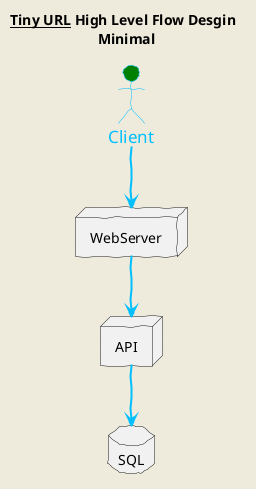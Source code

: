 @startuml TinyURL_HighLevelDesign
'AutoInclude
title __Tiny URL__ **High Level Flow** Desgin \n Minimal 

'configruation

skinparam sequenceArrowThickness 2
skinparam roundcorner 20
skinparam backgroundColor #EEEBDC
skinparam handwritten true
skinparam shadowing false

skinparam sequence {
    ArrowColor DeepSkyBlue
    ActorBorderColor DeepSkyBlue
    LifeLineBorderColor blue
    LifeLineBackgroundColor #A9DCDF

    ParticipantBorderColor DeepSkyBlue
    ParticipantBackgroundColor DodgerBlue
    ParticipantFontName Impact
    ParticipantFontSize 17
    ParticipantFontColor #A9DCDF

    ActorBackgroundColor aqua
    ActorFontColor DeepSkyBlue
    ActorFontSize 17
    ActorFontName Aapex
}



actor Client #Green

node WebServer 
node API  
database SQL

Client --> WebServer
WebServer --> API
API --> SQL

newpage

title __Tiny URL__ **High Level Flow** Desgin \n Scale 

actor Client #Green

node WebServer 
node WriteAPI  {
    frame validator
    frame "Tiny URL Creator" as tuc
    frame "Tiny URL Writer" as tuw
    frame "Tiny URL Cacher" as tuca
}
node ReadAPI {
    frame "Capture\nStats" as cache_stats
    frame "Fetch URL" as fetch_url
} 
node Analytics
node Queue
node Cache {
    frame "Cache\nWarming" as cache_warming
    frame "Cache\nInvalidation" as cache_invalidation
}

database ObjectStore
database StatsStore

Client --> WebServer : long url to tinyurl
WebServer --> WriteAPI : create tiny url

' Write Option 1
WriteAPI --> ObjectStore : direct & \n immediate persistance
WriteAPI --> Cache : Update cache
tuc --> tuw
tuc --> tuca

' Write Option 2
WriteAPI --> Queue : CQRS
Queue --> ObjectStore

' Read Option 1
WebServer -down-> ReadAPI : 1. fetch tiny url
ReadAPI -right-> fetch_url
fetch_url -down-> Cache : 2. Lookup in Cache
fetch_url -down-> ObjectStore : 3. Read from Store
fetch_url -> Cache : 4. Update Cache
fetch_url -> cache_stats : 5. Update Stats

cache_stats --> StatsStore : Collect Stats

note as x 
1. What's the <b>cache warming</b> strategy?
2. What's the <b>cache invalidation</b> strategy?
end note

note right of WebServer #aqua
    Reverse Proxy
end note

@enduml
